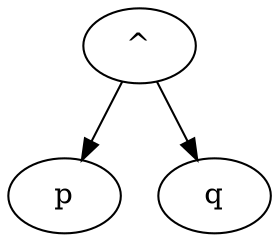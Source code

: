 digraph {
	1650221045328 [label="^"]
	1650221048592 [label=p]
	1650221045328 -> 1650221048592
	1650221046736 [label=q]
	1650221045328 -> 1650221046736
}
